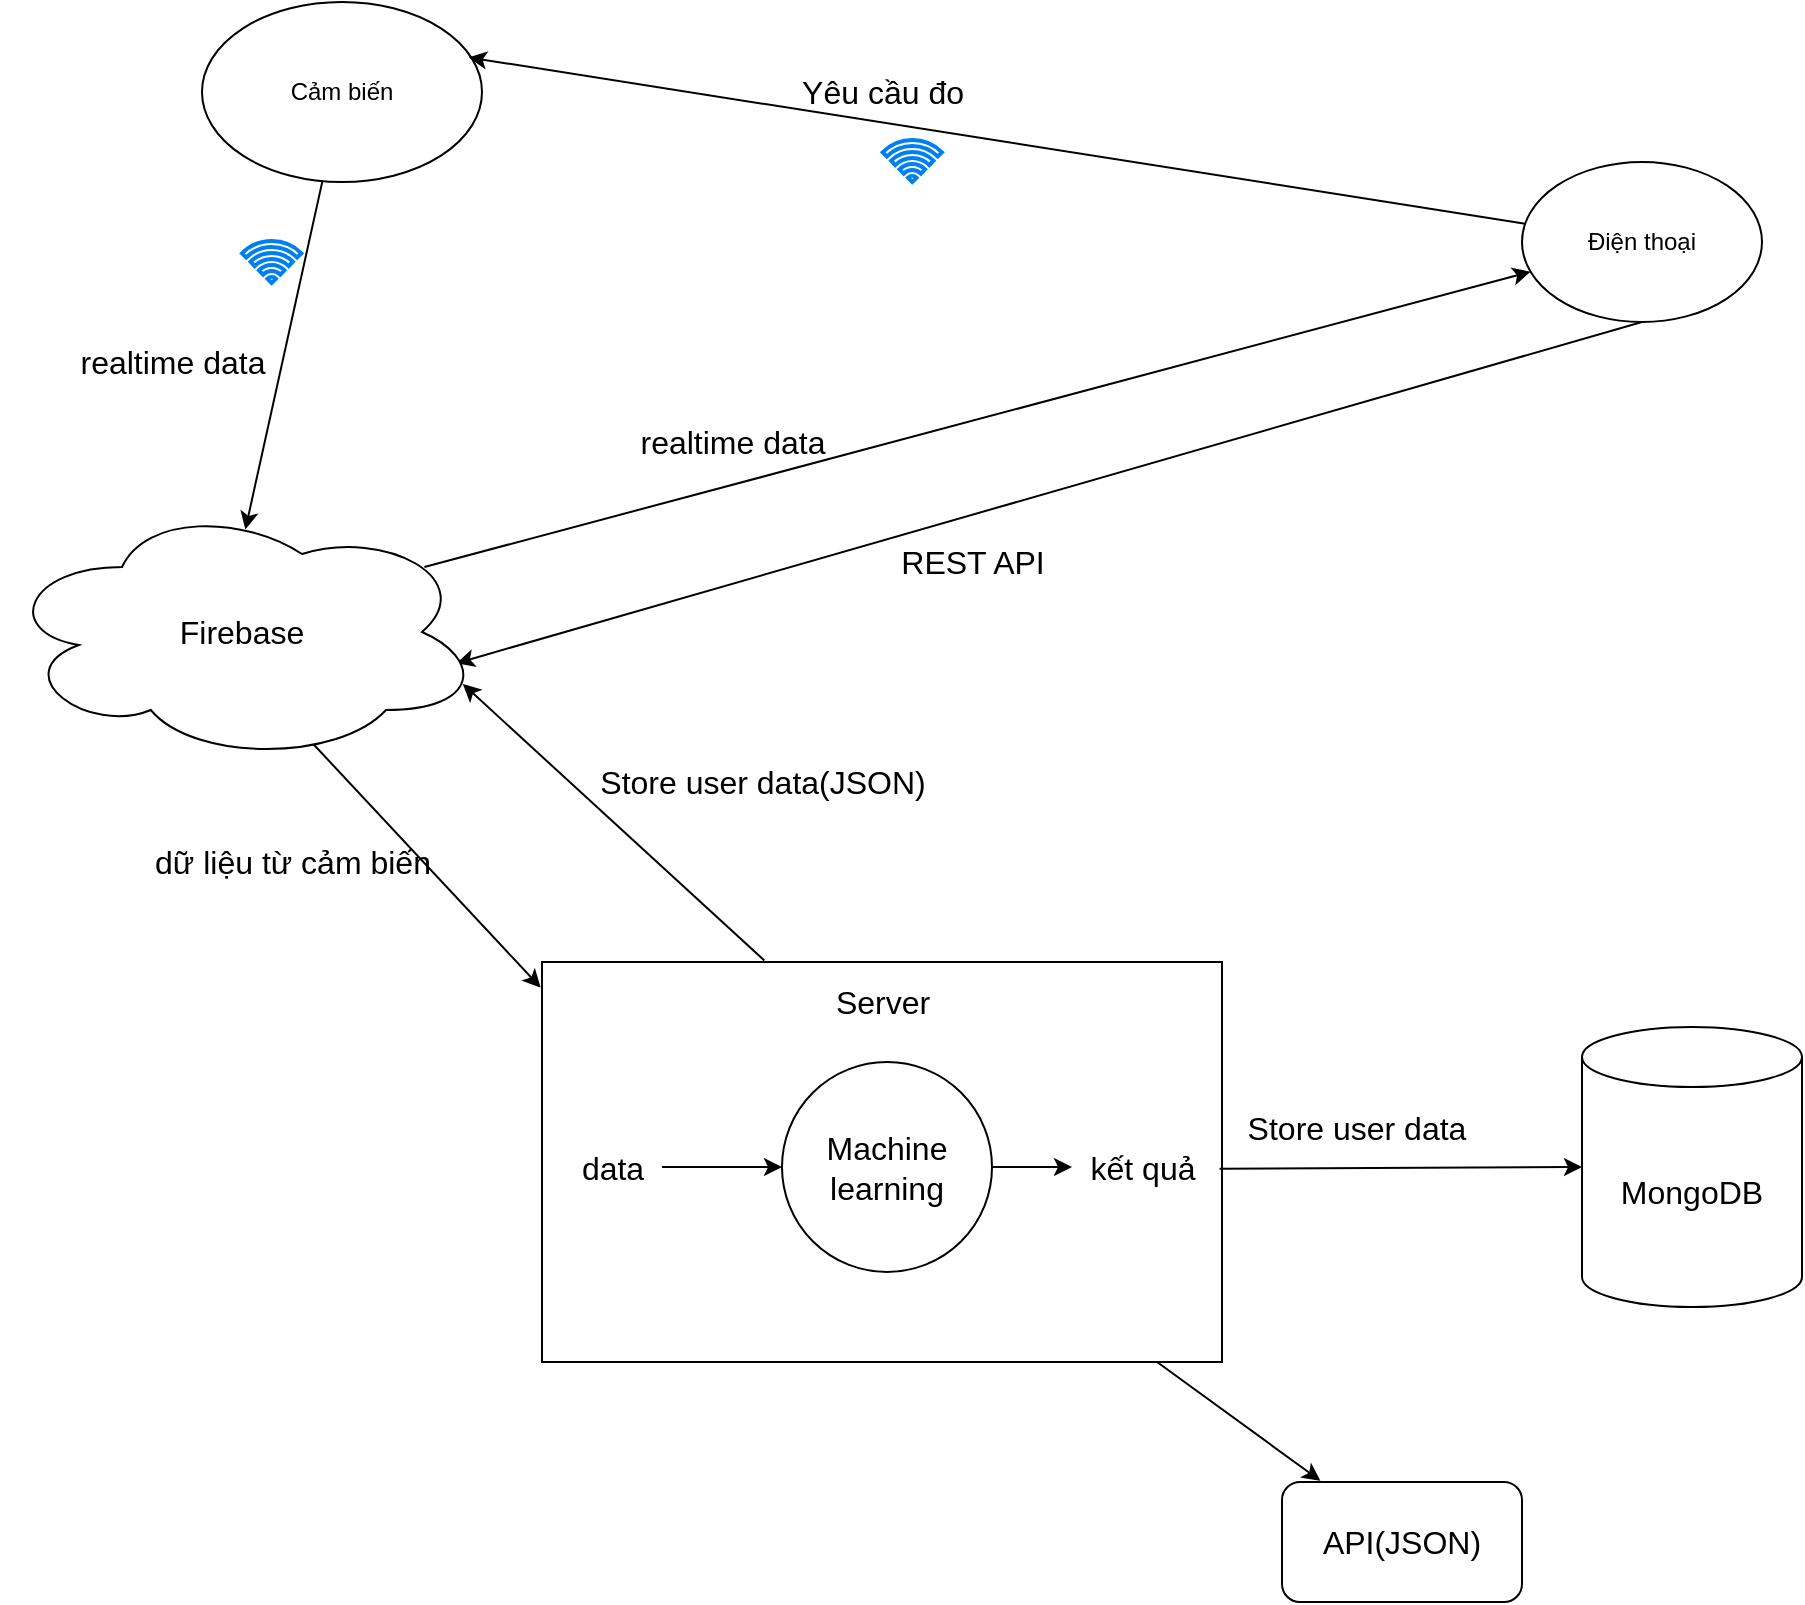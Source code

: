 <mxfile version="17.4.0" type="github">
  <diagram id="3gouR_O1PKPtJiG3tEKs" name="Page-1">
    <mxGraphModel dx="1550" dy="867" grid="1" gridSize="10" guides="1" tooltips="1" connect="1" arrows="1" fold="1" page="1" pageScale="1" pageWidth="827" pageHeight="1169" math="0" shadow="0">
      <root>
        <mxCell id="0" />
        <mxCell id="1" parent="0" />
        <mxCell id="WMh0jco0wfSIDa4CCNbl-11" style="edgeStyle=none;rounded=0;orthogonalLoop=1;jettySize=auto;html=1;entryX=0.507;entryY=0.106;entryDx=0;entryDy=0;entryPerimeter=0;fontSize=16;" edge="1" parent="1" source="WMh0jco0wfSIDa4CCNbl-1" target="WMh0jco0wfSIDa4CCNbl-10">
          <mxGeometry relative="1" as="geometry" />
        </mxCell>
        <mxCell id="WMh0jco0wfSIDa4CCNbl-1" value="Cảm biến" style="ellipse;whiteSpace=wrap;html=1;" vertex="1" parent="1">
          <mxGeometry x="190" y="50" width="140" height="90" as="geometry" />
        </mxCell>
        <mxCell id="WMh0jco0wfSIDa4CCNbl-17" style="edgeStyle=none;rounded=0;orthogonalLoop=1;jettySize=auto;html=1;entryX=0.96;entryY=0.7;entryDx=0;entryDy=0;fontSize=16;exitX=0.327;exitY=-0.004;exitDx=0;exitDy=0;exitPerimeter=0;entryPerimeter=0;" edge="1" parent="1" source="WMh0jco0wfSIDa4CCNbl-6" target="WMh0jco0wfSIDa4CCNbl-10">
          <mxGeometry relative="1" as="geometry">
            <Array as="points" />
          </mxGeometry>
        </mxCell>
        <mxCell id="WMh0jco0wfSIDa4CCNbl-38" style="edgeStyle=none;rounded=0;orthogonalLoop=1;jettySize=auto;html=1;entryX=0.16;entryY=-0.01;entryDx=0;entryDy=0;entryPerimeter=0;fontSize=16;" edge="1" parent="1" source="WMh0jco0wfSIDa4CCNbl-6" target="WMh0jco0wfSIDa4CCNbl-37">
          <mxGeometry relative="1" as="geometry" />
        </mxCell>
        <mxCell id="WMh0jco0wfSIDa4CCNbl-6" value="" style="rounded=0;whiteSpace=wrap;html=1;" vertex="1" parent="1">
          <mxGeometry x="360" y="530" width="340" height="200" as="geometry" />
        </mxCell>
        <mxCell id="WMh0jco0wfSIDa4CCNbl-8" style="edgeStyle=none;rounded=0;orthogonalLoop=1;jettySize=auto;html=1;entryX=0.953;entryY=0.308;entryDx=0;entryDy=0;entryPerimeter=0;" edge="1" parent="1" source="WMh0jco0wfSIDa4CCNbl-7" target="WMh0jco0wfSIDa4CCNbl-1">
          <mxGeometry relative="1" as="geometry" />
        </mxCell>
        <mxCell id="WMh0jco0wfSIDa4CCNbl-31" style="edgeStyle=none;rounded=0;orthogonalLoop=1;jettySize=auto;html=1;entryX=0.947;entryY=0.62;entryDx=0;entryDy=0;entryPerimeter=0;fontSize=16;exitX=0.5;exitY=1;exitDx=0;exitDy=0;" edge="1" parent="1" source="WMh0jco0wfSIDa4CCNbl-7" target="WMh0jco0wfSIDa4CCNbl-10">
          <mxGeometry relative="1" as="geometry" />
        </mxCell>
        <mxCell id="WMh0jco0wfSIDa4CCNbl-7" value="Điện thoại" style="ellipse;whiteSpace=wrap;html=1;" vertex="1" parent="1">
          <mxGeometry x="850" y="130" width="120" height="80" as="geometry" />
        </mxCell>
        <mxCell id="WMh0jco0wfSIDa4CCNbl-9" value="&lt;font style=&quot;font-size: 16px&quot;&gt;Yêu cầu đo&lt;/font&gt;" style="text;html=1;align=center;verticalAlign=middle;resizable=0;points=[];autosize=1;strokeColor=none;fillColor=none;" vertex="1" parent="1">
          <mxGeometry x="480" y="85" width="100" height="20" as="geometry" />
        </mxCell>
        <mxCell id="WMh0jco0wfSIDa4CCNbl-15" style="edgeStyle=none;rounded=0;orthogonalLoop=1;jettySize=auto;html=1;entryX=-0.002;entryY=0.064;entryDx=0;entryDy=0;entryPerimeter=0;fontSize=16;exitX=0.647;exitY=0.928;exitDx=0;exitDy=0;exitPerimeter=0;" edge="1" parent="1" source="WMh0jco0wfSIDa4CCNbl-10" target="WMh0jco0wfSIDa4CCNbl-6">
          <mxGeometry relative="1" as="geometry" />
        </mxCell>
        <mxCell id="WMh0jco0wfSIDa4CCNbl-19" style="edgeStyle=none;rounded=0;orthogonalLoop=1;jettySize=auto;html=1;exitX=0.88;exitY=0.25;exitDx=0;exitDy=0;exitPerimeter=0;fontSize=16;" edge="1" parent="1" source="WMh0jco0wfSIDa4CCNbl-10" target="WMh0jco0wfSIDa4CCNbl-7">
          <mxGeometry relative="1" as="geometry" />
        </mxCell>
        <mxCell id="WMh0jco0wfSIDa4CCNbl-10" value="Firebase" style="ellipse;shape=cloud;whiteSpace=wrap;html=1;fontSize=16;" vertex="1" parent="1">
          <mxGeometry x="90" y="300" width="240" height="130" as="geometry" />
        </mxCell>
        <mxCell id="WMh0jco0wfSIDa4CCNbl-12" value="realtime data" style="text;html=1;align=center;verticalAlign=middle;resizable=0;points=[];autosize=1;strokeColor=none;fillColor=none;fontSize=16;" vertex="1" parent="1">
          <mxGeometry x="120" y="220" width="110" height="20" as="geometry" />
        </mxCell>
        <mxCell id="WMh0jco0wfSIDa4CCNbl-27" style="edgeStyle=none;rounded=0;orthogonalLoop=1;jettySize=auto;html=1;fontSize=16;" edge="1" parent="1" source="WMh0jco0wfSIDa4CCNbl-14" target="WMh0jco0wfSIDa4CCNbl-24">
          <mxGeometry relative="1" as="geometry" />
        </mxCell>
        <mxCell id="WMh0jco0wfSIDa4CCNbl-14" value="Machine learning" style="ellipse;whiteSpace=wrap;html=1;aspect=fixed;fontSize=16;" vertex="1" parent="1">
          <mxGeometry x="480" y="580" width="105" height="105" as="geometry" />
        </mxCell>
        <mxCell id="WMh0jco0wfSIDa4CCNbl-16" value="dữ liệu từ cảm biến" style="text;html=1;align=center;verticalAlign=middle;resizable=0;points=[];autosize=1;strokeColor=none;fillColor=none;fontSize=16;" vertex="1" parent="1">
          <mxGeometry x="160" y="470" width="150" height="20" as="geometry" />
        </mxCell>
        <mxCell id="WMh0jco0wfSIDa4CCNbl-20" value="realtime data" style="text;html=1;align=center;verticalAlign=middle;resizable=0;points=[];autosize=1;strokeColor=none;fillColor=none;fontSize=16;" vertex="1" parent="1">
          <mxGeometry x="400" y="260" width="110" height="20" as="geometry" />
        </mxCell>
        <mxCell id="WMh0jco0wfSIDa4CCNbl-26" style="edgeStyle=none;rounded=0;orthogonalLoop=1;jettySize=auto;html=1;entryX=0;entryY=0.5;entryDx=0;entryDy=0;fontSize=16;" edge="1" parent="1" source="WMh0jco0wfSIDa4CCNbl-23" target="WMh0jco0wfSIDa4CCNbl-14">
          <mxGeometry relative="1" as="geometry" />
        </mxCell>
        <mxCell id="WMh0jco0wfSIDa4CCNbl-23" value="data" style="text;html=1;align=center;verticalAlign=middle;resizable=0;points=[];autosize=1;strokeColor=none;fillColor=none;fontSize=16;" vertex="1" parent="1">
          <mxGeometry x="370" y="622.5" width="50" height="20" as="geometry" />
        </mxCell>
        <mxCell id="WMh0jco0wfSIDa4CCNbl-34" style="edgeStyle=none;rounded=0;orthogonalLoop=1;jettySize=auto;html=1;entryX=0;entryY=0.5;entryDx=0;entryDy=0;entryPerimeter=0;fontSize=16;exitX=1.054;exitY=0.545;exitDx=0;exitDy=0;exitPerimeter=0;" edge="1" parent="1" source="WMh0jco0wfSIDa4CCNbl-24" target="WMh0jco0wfSIDa4CCNbl-33">
          <mxGeometry relative="1" as="geometry">
            <mxPoint x="710" y="633" as="sourcePoint" />
          </mxGeometry>
        </mxCell>
        <mxCell id="WMh0jco0wfSIDa4CCNbl-24" value="kết quả" style="text;html=1;align=center;verticalAlign=middle;resizable=0;points=[];autosize=1;strokeColor=none;fillColor=none;fontSize=16;" vertex="1" parent="1">
          <mxGeometry x="625" y="622.5" width="70" height="20" as="geometry" />
        </mxCell>
        <mxCell id="WMh0jco0wfSIDa4CCNbl-25" value="Server&lt;br&gt;" style="text;html=1;align=center;verticalAlign=middle;resizable=0;points=[];autosize=1;strokeColor=none;fillColor=none;fontSize=16;" vertex="1" parent="1">
          <mxGeometry x="500" y="540" width="60" height="20" as="geometry" />
        </mxCell>
        <mxCell id="WMh0jco0wfSIDa4CCNbl-30" value="Store user data" style="text;html=1;align=center;verticalAlign=middle;resizable=0;points=[];autosize=1;strokeColor=none;fillColor=none;fontSize=16;" vertex="1" parent="1">
          <mxGeometry x="707" y="602.5" width="120" height="20" as="geometry" />
        </mxCell>
        <mxCell id="WMh0jco0wfSIDa4CCNbl-32" value="REST API" style="text;html=1;align=center;verticalAlign=middle;resizable=0;points=[];autosize=1;strokeColor=none;fillColor=none;fontSize=16;" vertex="1" parent="1">
          <mxGeometry x="530" y="320" width="90" height="20" as="geometry" />
        </mxCell>
        <mxCell id="WMh0jco0wfSIDa4CCNbl-33" value="MongoDB" style="shape=cylinder3;whiteSpace=wrap;html=1;boundedLbl=1;backgroundOutline=1;size=15;fontSize=16;" vertex="1" parent="1">
          <mxGeometry x="880" y="562.5" width="110" height="140" as="geometry" />
        </mxCell>
        <mxCell id="WMh0jco0wfSIDa4CCNbl-36" value="Store user data(JSON)" style="text;html=1;align=center;verticalAlign=middle;resizable=0;points=[];autosize=1;strokeColor=none;fillColor=none;fontSize=16;" vertex="1" parent="1">
          <mxGeometry x="380" y="430" width="180" height="20" as="geometry" />
        </mxCell>
        <mxCell id="WMh0jco0wfSIDa4CCNbl-37" value="API(JSON)" style="rounded=1;whiteSpace=wrap;html=1;fontSize=16;" vertex="1" parent="1">
          <mxGeometry x="730" y="790" width="120" height="60" as="geometry" />
        </mxCell>
        <mxCell id="WMh0jco0wfSIDa4CCNbl-42" value="" style="html=1;verticalLabelPosition=bottom;align=center;labelBackgroundColor=#ffffff;verticalAlign=top;strokeWidth=2;strokeColor=#0080F0;shadow=0;dashed=0;shape=mxgraph.ios7.icons.wifi;pointerEvents=1;fontSize=16;" vertex="1" parent="1">
          <mxGeometry x="210.0" y="169.5" width="29.7" height="21" as="geometry" />
        </mxCell>
        <mxCell id="WMh0jco0wfSIDa4CCNbl-43" value="" style="html=1;verticalLabelPosition=bottom;align=center;labelBackgroundColor=#ffffff;verticalAlign=top;strokeWidth=2;strokeColor=#0080F0;shadow=0;dashed=0;shape=mxgraph.ios7.icons.wifi;pointerEvents=1;fontSize=16;" vertex="1" parent="1">
          <mxGeometry x="530.3" y="119" width="29.7" height="21" as="geometry" />
        </mxCell>
      </root>
    </mxGraphModel>
  </diagram>
</mxfile>
